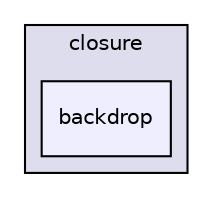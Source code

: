 digraph "libs/angular/angular-material-fileinput-master/bower_components/angular-material/modules/closure/backdrop" {
  compound=true
  node [ fontsize="10", fontname="Helvetica"];
  edge [ labelfontsize="10", labelfontname="Helvetica"];
  subgraph clusterdir_9508a65cdb91278c0406c0d6c7b30c42 {
    graph [ bgcolor="#ddddee", pencolor="black", label="closure" fontname="Helvetica", fontsize="10", URL="dir_9508a65cdb91278c0406c0d6c7b30c42.html"]
  dir_b0506f1236e978daf0710ba61cc817d2 [shape=box, label="backdrop", style="filled", fillcolor="#eeeeff", pencolor="black", URL="dir_b0506f1236e978daf0710ba61cc817d2.html"];
  }
}
